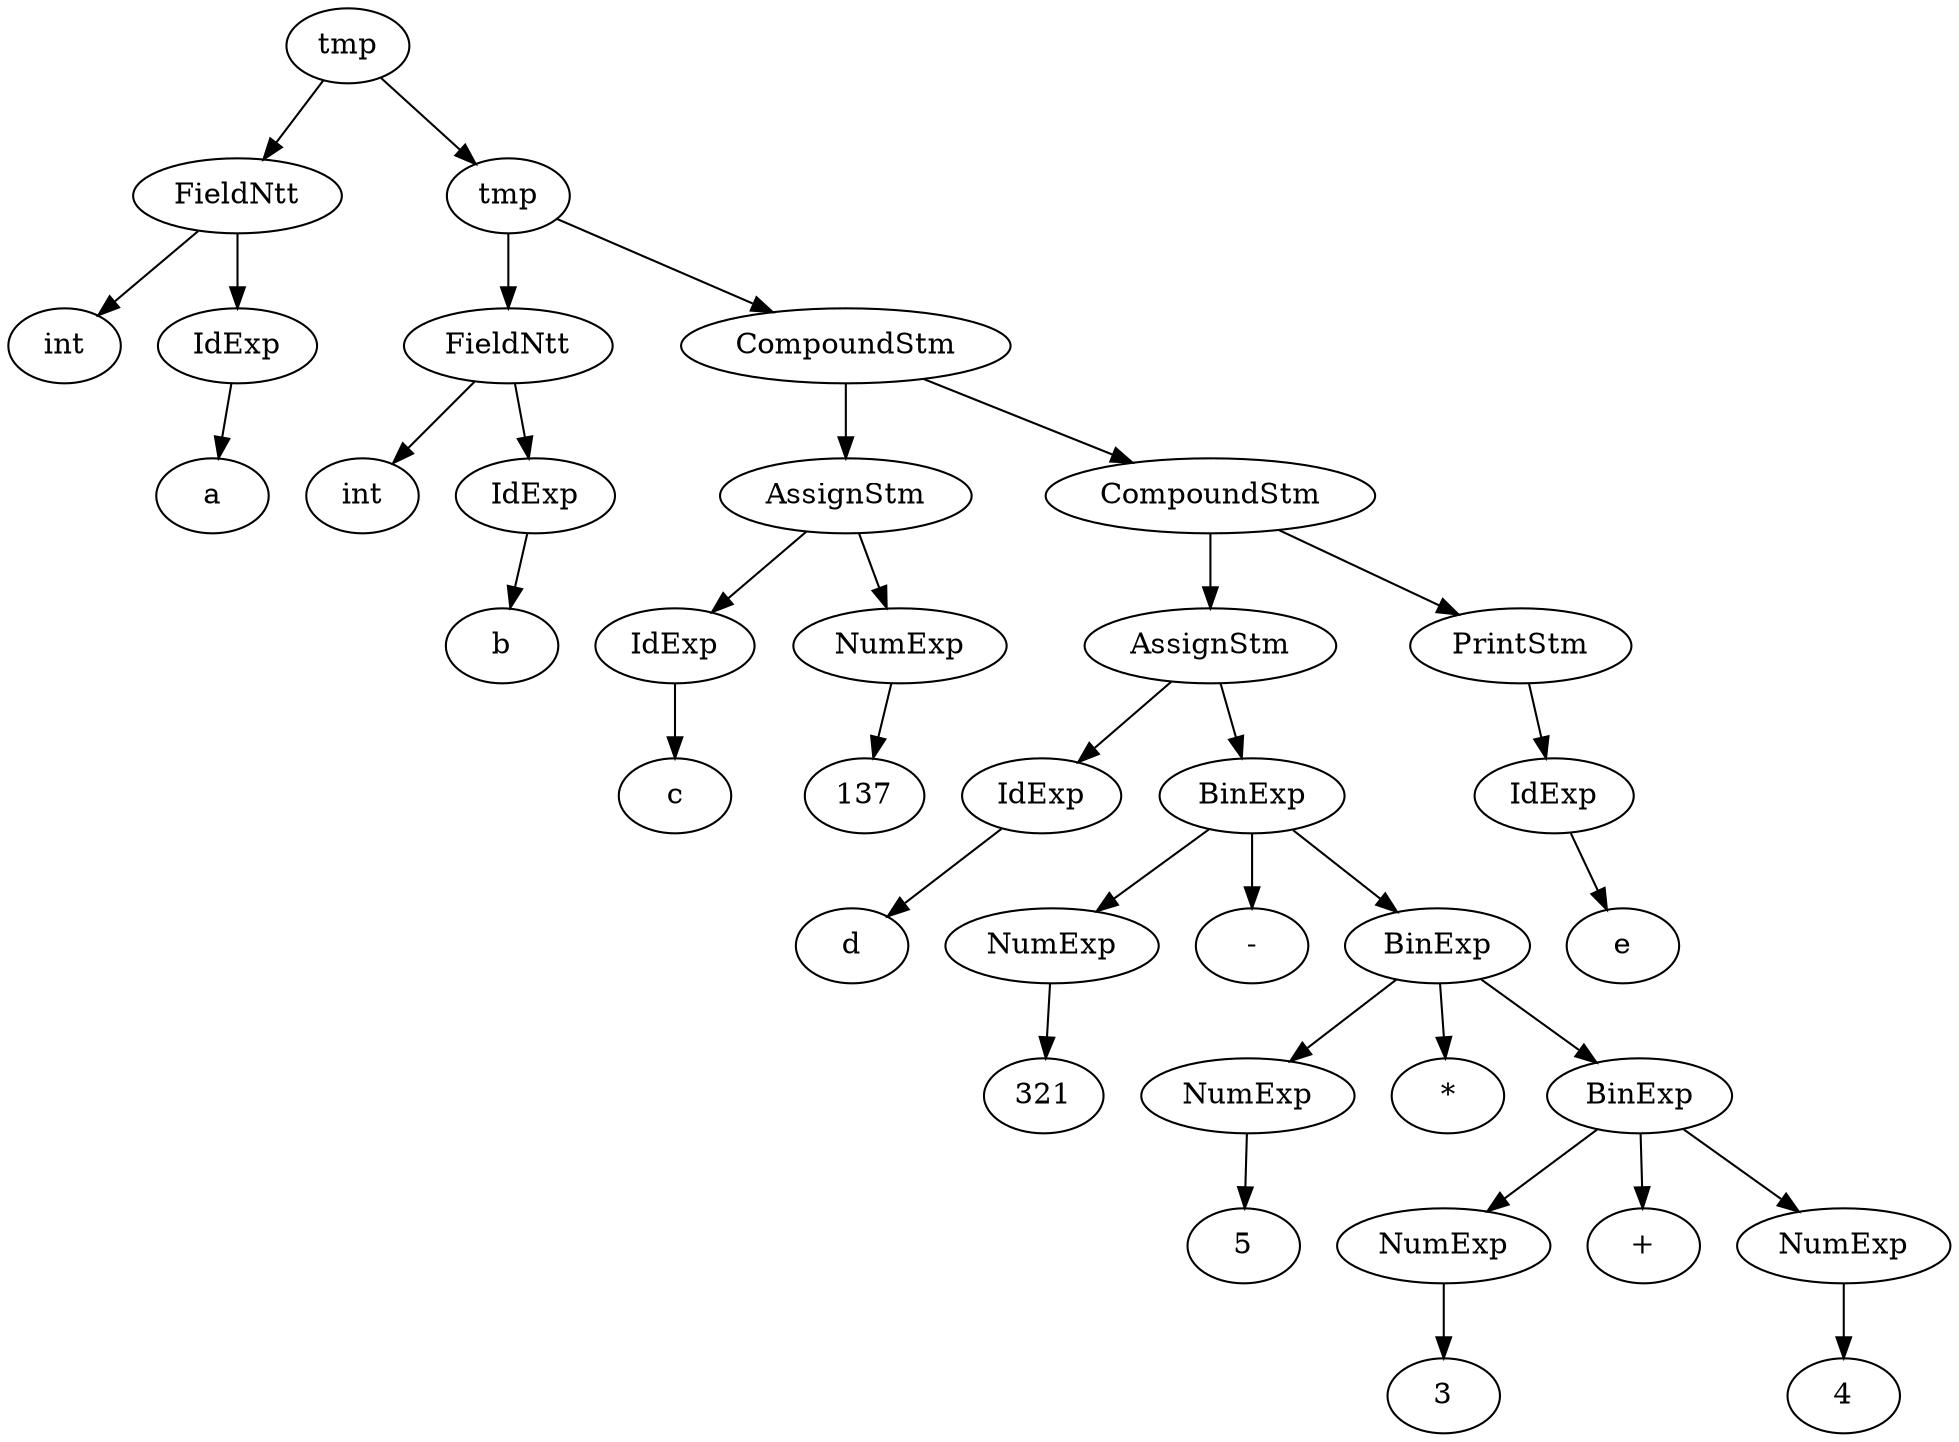 digraph my_graph {
105578886130960;
105578886130960[label = "tmp"];
105578886130960->105578886131632;
105578886131632[label = "FieldNtt"];
105578886131632->105570296192976;
105570296192976[label = "int" ];
105578886131632->105570296192944
105570296192944[label = "IdExp"];
105570296192944->105570296192952;
105570296192952[label = "a"];
105578886130960->105578886131008;
105578886131008[label = "tmp"];
105578886131008->105578886131536;
105578886131536[label = "FieldNtt"];
105578886131536->105570296192912;
105570296192912[label = "int" ];
105578886131536->105570296192880
105570296192880[label = "IdExp"];
105570296192880->105570296192888;
105570296192888[label = "b"];
105578886131008->105578886131056;
105578886131056[label = "CompoundStm"];
105578886131056->105578886131440;
105578886131440[label = "AssignStm"];
105578886131440->105570296192848
105570296192848[label = "IdExp"];
105570296192848->105570296192856;
105570296192856[label = "c"];
105578886131440->105570296192816
105570296192816[label = "NumExp"];
105570296192816->105570296192824;
105570296192824[label = "137"];
105578886131056->105578886131104;
105578886131104[label = "CompoundStm"];
105578886131104->105578886131200;
105578886131200[label = "AssignStm"];
105578886131200->105570296192784
105570296192784[label = "IdExp"];
105570296192784->105570296192792;
105570296192792[label = "d"];
105578886131200->105578886131248;
105578886131248[label = "BinExp"];
105578886131248->105570296192752
105570296192752[label = "NumExp"];
105570296192752->105570296192760;
105570296192760[label = "321"];
105578886131248->105578886131272;
105578886131272[label = "-" ];
105578886131248->105578886131296;
105578886131296[label = "BinExp"];
105578886131296->105570296192720
105570296192720[label = "NumExp"];
105570296192720->105570296192728;
105570296192728[label = "5"];
105578886131296->105578886131320;
105578886131320[label = "*" ];
105578886131296->105578886131344;
105578886131344[label = "BinExp"];
105578886131344->105570296192688
105570296192688[label = "NumExp"];
105570296192688->105570296192696;
105570296192696[label = "3"];
105578886131344->105578886131368;
105578886131368[label = "+" ];
105578886131344->105570296192656
105570296192656[label = "NumExp"];
105570296192656->105570296192664;
105570296192664[label = "4"];
105578886131104->105570296192592;
105570296192592[label = "PrintStm"];
105570296192592->105570296192624
105570296192624[label = "IdExp"];
105570296192624->105570296192632;
105570296192632[label = "e"];

}
